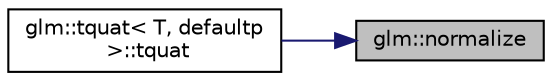 digraph "glm::normalize"
{
 // LATEX_PDF_SIZE
  edge [fontname="Helvetica",fontsize="10",labelfontname="Helvetica",labelfontsize="10"];
  node [fontname="Helvetica",fontsize="10",shape=record];
  rankdir="RL";
  Node1 [label="glm::normalize",height=0.2,width=0.4,color="black", fillcolor="grey75", style="filled", fontcolor="black",tooltip=" "];
  Node1 -> Node2 [dir="back",color="midnightblue",fontsize="10",style="solid",fontname="Helvetica"];
  Node2 [label="glm::tquat\< T, defaultp\l \>::tquat",height=0.2,width=0.4,color="black", fillcolor="white", style="filled",URL="$structglm_1_1tquat.html#a5c680cd9a6e7de9e5b0fc2e9e096e6a7",tooltip="Explicit conversion operators."];
}

